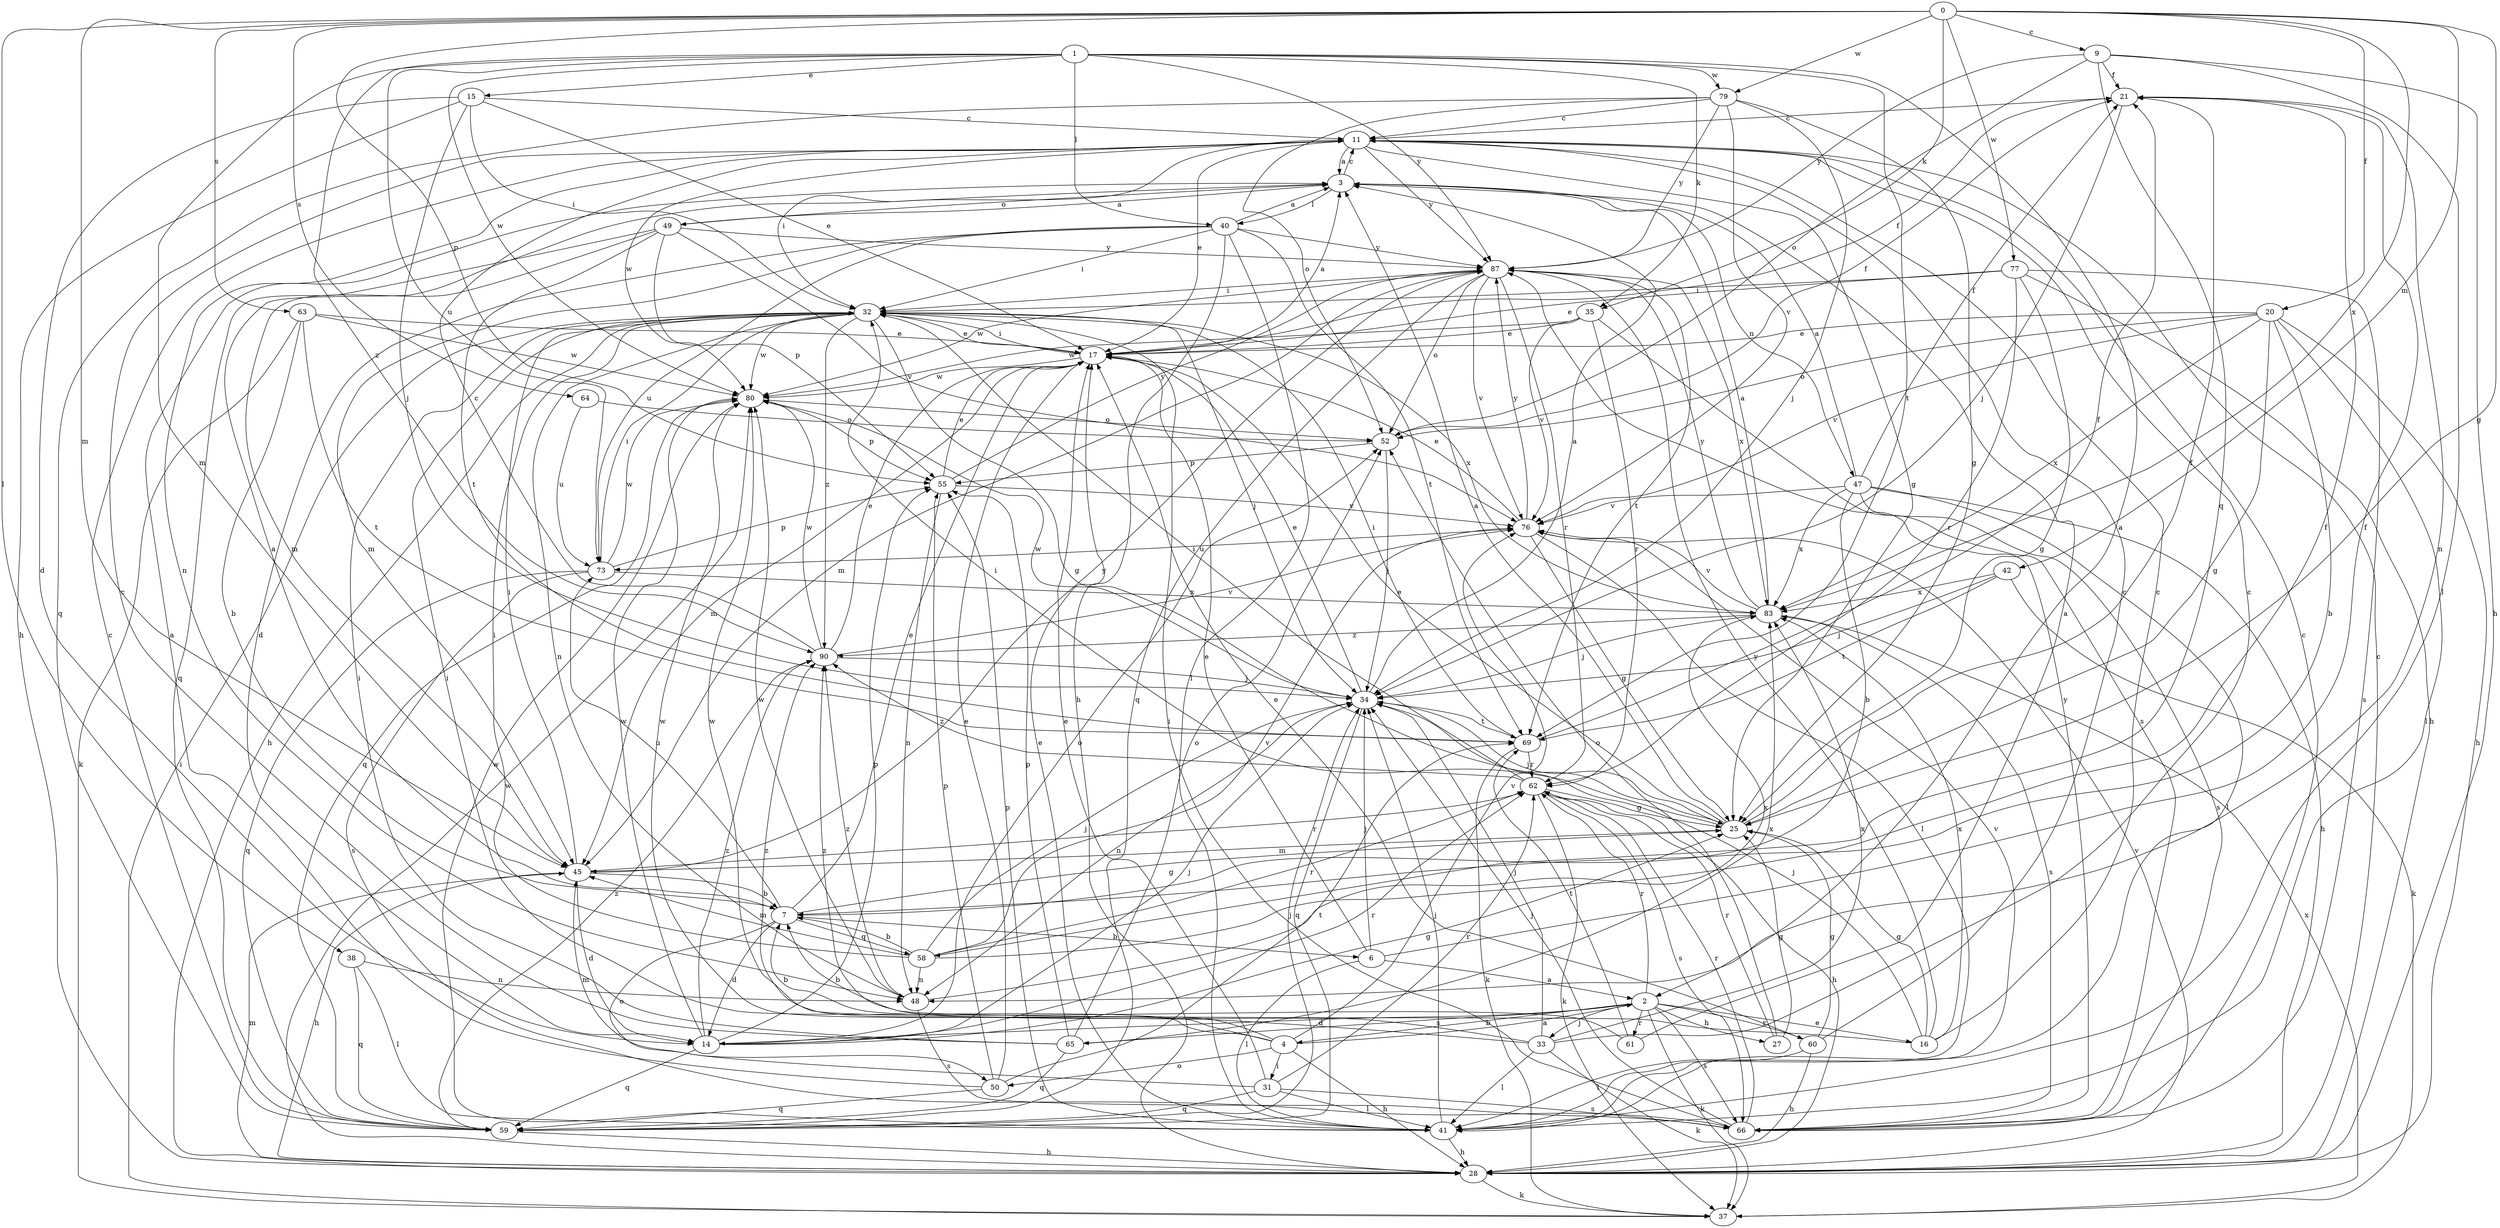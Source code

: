 strict digraph  {
0;
1;
2;
3;
4;
6;
7;
9;
11;
14;
15;
16;
17;
20;
21;
25;
27;
28;
31;
32;
33;
34;
35;
37;
38;
40;
41;
42;
45;
47;
48;
49;
50;
52;
55;
58;
59;
60;
61;
62;
63;
64;
65;
66;
69;
73;
76;
77;
79;
80;
83;
87;
90;
0 -> 9  [label=c];
0 -> 20  [label=f];
0 -> 25  [label=g];
0 -> 35  [label=k];
0 -> 38  [label=l];
0 -> 42  [label=m];
0 -> 45  [label=m];
0 -> 55  [label=p];
0 -> 63  [label=s];
0 -> 64  [label=s];
0 -> 77  [label=w];
0 -> 79  [label=w];
0 -> 83  [label=x];
1 -> 2  [label=a];
1 -> 15  [label=e];
1 -> 35  [label=k];
1 -> 40  [label=l];
1 -> 45  [label=m];
1 -> 69  [label=t];
1 -> 73  [label=u];
1 -> 79  [label=w];
1 -> 80  [label=w];
1 -> 87  [label=y];
1 -> 90  [label=z];
2 -> 4  [label=b];
2 -> 14  [label=d];
2 -> 16  [label=e];
2 -> 27  [label=h];
2 -> 33  [label=j];
2 -> 37  [label=k];
2 -> 60  [label=r];
2 -> 61  [label=r];
2 -> 62  [label=r];
2 -> 65  [label=s];
2 -> 66  [label=s];
3 -> 11  [label=c];
3 -> 40  [label=l];
3 -> 47  [label=n];
3 -> 49  [label=o];
4 -> 2  [label=a];
4 -> 28  [label=h];
4 -> 31  [label=i];
4 -> 32  [label=i];
4 -> 50  [label=o];
4 -> 76  [label=v];
4 -> 80  [label=w];
4 -> 90  [label=z];
6 -> 2  [label=a];
6 -> 17  [label=e];
6 -> 21  [label=f];
6 -> 34  [label=j];
6 -> 41  [label=l];
7 -> 3  [label=a];
7 -> 6  [label=b];
7 -> 14  [label=d];
7 -> 17  [label=e];
7 -> 25  [label=g];
7 -> 50  [label=o];
7 -> 58  [label=q];
7 -> 73  [label=u];
9 -> 21  [label=f];
9 -> 28  [label=h];
9 -> 41  [label=l];
9 -> 52  [label=o];
9 -> 58  [label=q];
9 -> 87  [label=y];
11 -> 3  [label=a];
11 -> 17  [label=e];
11 -> 25  [label=g];
11 -> 32  [label=i];
11 -> 48  [label=n];
11 -> 80  [label=w];
11 -> 87  [label=y];
14 -> 25  [label=g];
14 -> 34  [label=j];
14 -> 52  [label=o];
14 -> 55  [label=p];
14 -> 59  [label=q];
14 -> 62  [label=r];
14 -> 80  [label=w];
14 -> 90  [label=z];
15 -> 11  [label=c];
15 -> 14  [label=d];
15 -> 17  [label=e];
15 -> 28  [label=h];
15 -> 32  [label=i];
15 -> 34  [label=j];
16 -> 7  [label=b];
16 -> 11  [label=c];
16 -> 25  [label=g];
16 -> 34  [label=j];
16 -> 83  [label=x];
16 -> 87  [label=y];
17 -> 3  [label=a];
17 -> 21  [label=f];
17 -> 32  [label=i];
17 -> 45  [label=m];
17 -> 80  [label=w];
20 -> 7  [label=b];
20 -> 17  [label=e];
20 -> 25  [label=g];
20 -> 28  [label=h];
20 -> 41  [label=l];
20 -> 52  [label=o];
20 -> 76  [label=v];
20 -> 83  [label=x];
21 -> 11  [label=c];
21 -> 34  [label=j];
21 -> 48  [label=n];
25 -> 3  [label=a];
25 -> 17  [label=e];
25 -> 21  [label=f];
25 -> 32  [label=i];
25 -> 34  [label=j];
25 -> 45  [label=m];
27 -> 25  [label=g];
27 -> 52  [label=o];
27 -> 62  [label=r];
28 -> 11  [label=c];
28 -> 37  [label=k];
28 -> 45  [label=m];
28 -> 76  [label=v];
28 -> 80  [label=w];
31 -> 17  [label=e];
31 -> 41  [label=l];
31 -> 45  [label=m];
31 -> 59  [label=q];
31 -> 62  [label=r];
31 -> 66  [label=s];
32 -> 17  [label=e];
32 -> 25  [label=g];
32 -> 28  [label=h];
32 -> 34  [label=j];
32 -> 48  [label=n];
32 -> 80  [label=w];
32 -> 83  [label=x];
32 -> 90  [label=z];
33 -> 11  [label=c];
33 -> 34  [label=j];
33 -> 37  [label=k];
33 -> 41  [label=l];
33 -> 80  [label=w];
33 -> 83  [label=x];
33 -> 90  [label=z];
34 -> 3  [label=a];
34 -> 17  [label=e];
34 -> 48  [label=n];
34 -> 59  [label=q];
34 -> 69  [label=t];
34 -> 80  [label=w];
35 -> 17  [label=e];
35 -> 62  [label=r];
35 -> 66  [label=s];
35 -> 76  [label=v];
35 -> 80  [label=w];
37 -> 32  [label=i];
37 -> 83  [label=x];
38 -> 41  [label=l];
38 -> 48  [label=n];
38 -> 59  [label=q];
40 -> 3  [label=a];
40 -> 14  [label=d];
40 -> 28  [label=h];
40 -> 32  [label=i];
40 -> 41  [label=l];
40 -> 45  [label=m];
40 -> 69  [label=t];
40 -> 73  [label=u];
40 -> 87  [label=y];
41 -> 17  [label=e];
41 -> 28  [label=h];
41 -> 34  [label=j];
41 -> 55  [label=p];
41 -> 76  [label=v];
41 -> 80  [label=w];
42 -> 34  [label=j];
42 -> 37  [label=k];
42 -> 69  [label=t];
42 -> 83  [label=x];
45 -> 7  [label=b];
45 -> 14  [label=d];
45 -> 28  [label=h];
45 -> 32  [label=i];
45 -> 62  [label=r];
45 -> 87  [label=y];
47 -> 3  [label=a];
47 -> 7  [label=b];
47 -> 21  [label=f];
47 -> 28  [label=h];
47 -> 41  [label=l];
47 -> 66  [label=s];
47 -> 76  [label=v];
47 -> 83  [label=x];
48 -> 66  [label=s];
48 -> 80  [label=w];
48 -> 83  [label=x];
48 -> 90  [label=z];
49 -> 3  [label=a];
49 -> 45  [label=m];
49 -> 55  [label=p];
49 -> 59  [label=q];
49 -> 69  [label=t];
49 -> 76  [label=v];
49 -> 87  [label=y];
50 -> 3  [label=a];
50 -> 17  [label=e];
50 -> 55  [label=p];
50 -> 59  [label=q];
50 -> 69  [label=t];
52 -> 21  [label=f];
52 -> 34  [label=j];
52 -> 55  [label=p];
55 -> 17  [label=e];
55 -> 48  [label=n];
55 -> 76  [label=v];
55 -> 87  [label=y];
58 -> 7  [label=b];
58 -> 21  [label=f];
58 -> 32  [label=i];
58 -> 34  [label=j];
58 -> 45  [label=m];
58 -> 48  [label=n];
58 -> 62  [label=r];
58 -> 76  [label=v];
59 -> 11  [label=c];
59 -> 28  [label=h];
59 -> 34  [label=j];
59 -> 90  [label=z];
60 -> 11  [label=c];
60 -> 17  [label=e];
60 -> 25  [label=g];
60 -> 28  [label=h];
60 -> 41  [label=l];
61 -> 3  [label=a];
61 -> 7  [label=b];
61 -> 69  [label=t];
62 -> 25  [label=g];
62 -> 28  [label=h];
62 -> 32  [label=i];
62 -> 37  [label=k];
62 -> 66  [label=s];
62 -> 90  [label=z];
63 -> 7  [label=b];
63 -> 17  [label=e];
63 -> 37  [label=k];
63 -> 69  [label=t];
63 -> 80  [label=w];
64 -> 52  [label=o];
64 -> 73  [label=u];
65 -> 11  [label=c];
65 -> 32  [label=i];
65 -> 52  [label=o];
65 -> 55  [label=p];
65 -> 59  [label=q];
65 -> 83  [label=x];
66 -> 11  [label=c];
66 -> 32  [label=i];
66 -> 34  [label=j];
66 -> 62  [label=r];
66 -> 87  [label=y];
69 -> 21  [label=f];
69 -> 32  [label=i];
69 -> 37  [label=k];
69 -> 62  [label=r];
73 -> 32  [label=i];
73 -> 55  [label=p];
73 -> 59  [label=q];
73 -> 66  [label=s];
73 -> 80  [label=w];
73 -> 83  [label=x];
76 -> 17  [label=e];
76 -> 25  [label=g];
76 -> 41  [label=l];
76 -> 73  [label=u];
76 -> 87  [label=y];
77 -> 17  [label=e];
77 -> 25  [label=g];
77 -> 28  [label=h];
77 -> 32  [label=i];
77 -> 62  [label=r];
77 -> 66  [label=s];
79 -> 11  [label=c];
79 -> 25  [label=g];
79 -> 34  [label=j];
79 -> 52  [label=o];
79 -> 59  [label=q];
79 -> 76  [label=v];
79 -> 87  [label=y];
80 -> 52  [label=o];
80 -> 55  [label=p];
80 -> 59  [label=q];
83 -> 3  [label=a];
83 -> 34  [label=j];
83 -> 66  [label=s];
83 -> 76  [label=v];
83 -> 87  [label=y];
83 -> 90  [label=z];
87 -> 32  [label=i];
87 -> 45  [label=m];
87 -> 52  [label=o];
87 -> 59  [label=q];
87 -> 62  [label=r];
87 -> 69  [label=t];
87 -> 76  [label=v];
87 -> 80  [label=w];
87 -> 83  [label=x];
90 -> 11  [label=c];
90 -> 17  [label=e];
90 -> 34  [label=j];
90 -> 76  [label=v];
90 -> 80  [label=w];
}
